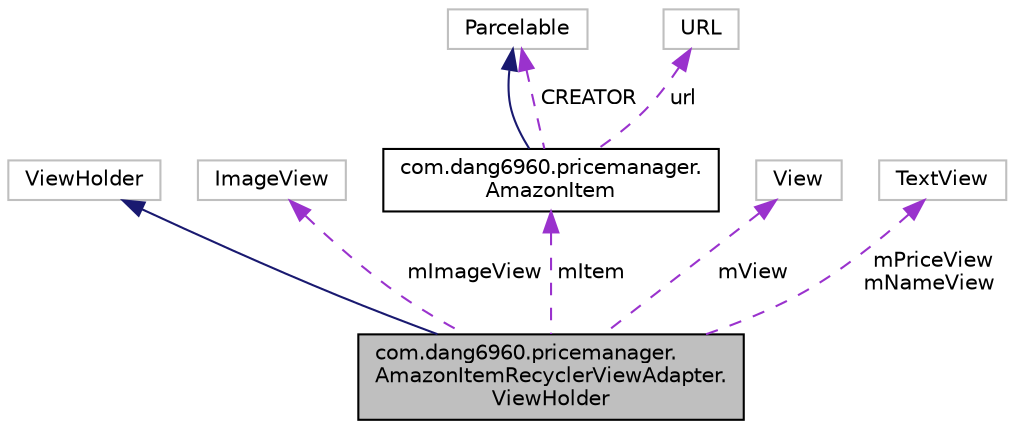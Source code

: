 digraph "com.dang6960.pricemanager.AmazonItemRecyclerViewAdapter.ViewHolder"
{
 // LATEX_PDF_SIZE
  edge [fontname="Helvetica",fontsize="10",labelfontname="Helvetica",labelfontsize="10"];
  node [fontname="Helvetica",fontsize="10",shape=record];
  Node1 [label="com.dang6960.pricemanager.\lAmazonItemRecyclerViewAdapter.\lViewHolder",height=0.2,width=0.4,color="black", fillcolor="grey75", style="filled", fontcolor="black",tooltip=" "];
  Node2 -> Node1 [dir="back",color="midnightblue",fontsize="10",style="solid",fontname="Helvetica"];
  Node2 [label="ViewHolder",height=0.2,width=0.4,color="grey75", fillcolor="white", style="filled",tooltip=" "];
  Node3 -> Node1 [dir="back",color="darkorchid3",fontsize="10",style="dashed",label=" mImageView" ,fontname="Helvetica"];
  Node3 [label="ImageView",height=0.2,width=0.4,color="grey75", fillcolor="white", style="filled",tooltip=" "];
  Node4 -> Node1 [dir="back",color="darkorchid3",fontsize="10",style="dashed",label=" mItem" ,fontname="Helvetica"];
  Node4 [label="com.dang6960.pricemanager.\lAmazonItem",height=0.2,width=0.4,color="black", fillcolor="white", style="filled",URL="$classcom_1_1dang6960_1_1pricemanager_1_1_amazon_item.html",tooltip=" "];
  Node5 -> Node4 [dir="back",color="midnightblue",fontsize="10",style="solid",fontname="Helvetica"];
  Node5 [label="Parcelable",height=0.2,width=0.4,color="grey75", fillcolor="white", style="filled",tooltip=" "];
  Node6 -> Node4 [dir="back",color="darkorchid3",fontsize="10",style="dashed",label=" url" ,fontname="Helvetica"];
  Node6 [label="URL",height=0.2,width=0.4,color="grey75", fillcolor="white", style="filled",tooltip=" "];
  Node5 -> Node4 [dir="back",color="darkorchid3",fontsize="10",style="dashed",label=" CREATOR" ,fontname="Helvetica"];
  Node7 -> Node1 [dir="back",color="darkorchid3",fontsize="10",style="dashed",label=" mView" ,fontname="Helvetica"];
  Node7 [label="View",height=0.2,width=0.4,color="grey75", fillcolor="white", style="filled",tooltip=" "];
  Node8 -> Node1 [dir="back",color="darkorchid3",fontsize="10",style="dashed",label=" mPriceView\nmNameView" ,fontname="Helvetica"];
  Node8 [label="TextView",height=0.2,width=0.4,color="grey75", fillcolor="white", style="filled",tooltip=" "];
}
